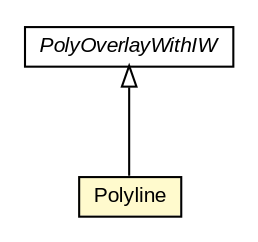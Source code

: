 #!/usr/local/bin/dot
#
# Class diagram 
# Generated by UMLGraph version R5_6-24-gf6e263 (http://www.umlgraph.org/)
#

digraph G {
	edge [fontname="arial",fontsize=10,labelfontname="arial",labelfontsize=10];
	node [fontname="arial",fontsize=10,shape=plaintext];
	nodesep=0.25;
	ranksep=0.5;
	// org.osmdroid.views.overlay.Polyline
	c238825 [label=<<table title="org.osmdroid.views.overlay.Polyline" border="0" cellborder="1" cellspacing="0" cellpadding="2" port="p" bgcolor="lemonChiffon" href="./Polyline.html">
		<tr><td><table border="0" cellspacing="0" cellpadding="1">
<tr><td align="center" balign="center"> Polyline </td></tr>
		</table></td></tr>
		</table>>, URL="./Polyline.html", fontname="arial", fontcolor="black", fontsize=10.0];
	// org.osmdroid.views.overlay.PolyOverlayWithIW
	c238827 [label=<<table title="org.osmdroid.views.overlay.PolyOverlayWithIW" border="0" cellborder="1" cellspacing="0" cellpadding="2" port="p" href="./PolyOverlayWithIW.html">
		<tr><td><table border="0" cellspacing="0" cellpadding="1">
<tr><td align="center" balign="center"><font face="arial italic"> PolyOverlayWithIW </font></td></tr>
		</table></td></tr>
		</table>>, URL="./PolyOverlayWithIW.html", fontname="arial", fontcolor="black", fontsize=10.0];
	//org.osmdroid.views.overlay.Polyline extends org.osmdroid.views.overlay.PolyOverlayWithIW
	c238827:p -> c238825:p [dir=back,arrowtail=empty];
}

